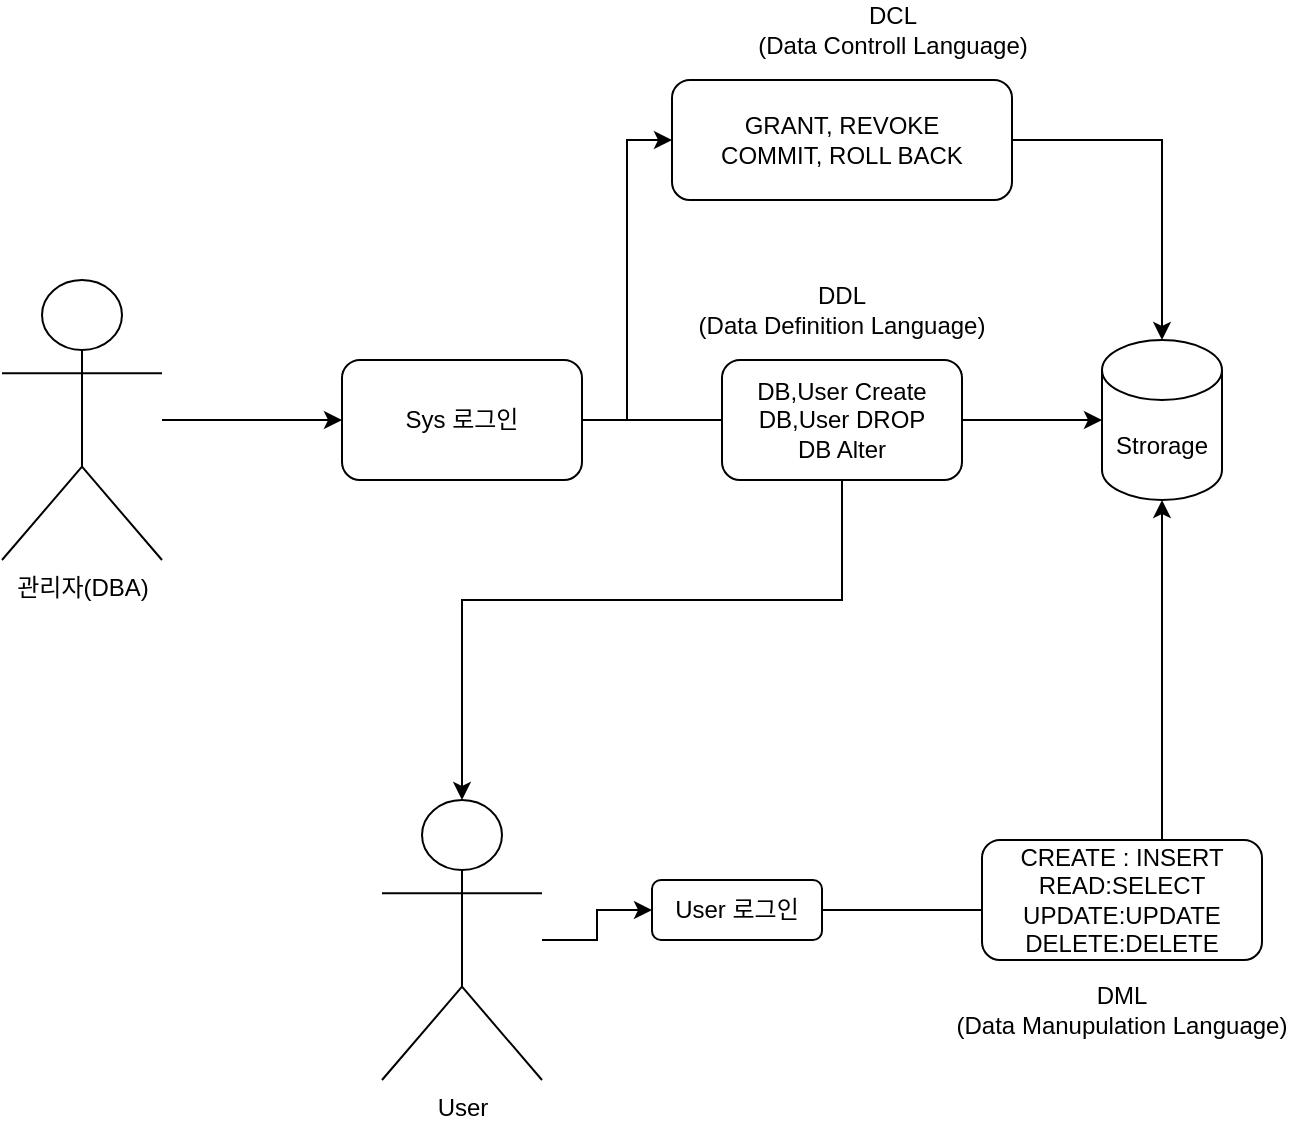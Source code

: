 <mxfile version="21.3.2" type="device">
  <diagram name="페이지-1" id="PujAnWU_G3vuKPYJ0LeJ">
    <mxGraphModel dx="1127" dy="648" grid="1" gridSize="10" guides="1" tooltips="1" connect="1" arrows="1" fold="1" page="1" pageScale="1" pageWidth="4681" pageHeight="3300" math="0" shadow="0">
      <root>
        <mxCell id="0" />
        <mxCell id="1" parent="0" />
        <mxCell id="DL8_u9NJfY6DB9ziZt1C-7" style="edgeStyle=orthogonalEdgeStyle;rounded=0;orthogonalLoop=1;jettySize=auto;html=1;entryX=0;entryY=0.5;entryDx=0;entryDy=0;" edge="1" parent="1" source="DL8_u9NJfY6DB9ziZt1C-2" target="DL8_u9NJfY6DB9ziZt1C-6">
          <mxGeometry relative="1" as="geometry" />
        </mxCell>
        <mxCell id="DL8_u9NJfY6DB9ziZt1C-2" value="관리자(DBA)" style="shape=umlActor;verticalLabelPosition=bottom;verticalAlign=top;html=1;outlineConnect=0;" vertex="1" parent="1">
          <mxGeometry x="540" y="510" width="80" height="140" as="geometry" />
        </mxCell>
        <mxCell id="DL8_u9NJfY6DB9ziZt1C-5" value="Strorage" style="shape=cylinder3;whiteSpace=wrap;html=1;boundedLbl=1;backgroundOutline=1;size=15;" vertex="1" parent="1">
          <mxGeometry x="1090" y="540" width="60" height="80" as="geometry" />
        </mxCell>
        <mxCell id="DL8_u9NJfY6DB9ziZt1C-8" style="edgeStyle=orthogonalEdgeStyle;rounded=0;orthogonalLoop=1;jettySize=auto;html=1;entryX=0;entryY=0.5;entryDx=0;entryDy=0;entryPerimeter=0;" edge="1" parent="1" source="DL8_u9NJfY6DB9ziZt1C-6" target="DL8_u9NJfY6DB9ziZt1C-5">
          <mxGeometry relative="1" as="geometry" />
        </mxCell>
        <mxCell id="DL8_u9NJfY6DB9ziZt1C-35" style="edgeStyle=orthogonalEdgeStyle;rounded=0;orthogonalLoop=1;jettySize=auto;html=1;entryX=0;entryY=0.5;entryDx=0;entryDy=0;" edge="1" parent="1" source="DL8_u9NJfY6DB9ziZt1C-6" target="DL8_u9NJfY6DB9ziZt1C-34">
          <mxGeometry relative="1" as="geometry" />
        </mxCell>
        <mxCell id="DL8_u9NJfY6DB9ziZt1C-6" value="Sys 로그인" style="rounded=1;whiteSpace=wrap;html=1;" vertex="1" parent="1">
          <mxGeometry x="710" y="550" width="120" height="60" as="geometry" />
        </mxCell>
        <mxCell id="DL8_u9NJfY6DB9ziZt1C-22" style="edgeStyle=orthogonalEdgeStyle;rounded=0;orthogonalLoop=1;jettySize=auto;html=1;" edge="1" parent="1" source="DL8_u9NJfY6DB9ziZt1C-9" target="DL8_u9NJfY6DB9ziZt1C-21">
          <mxGeometry relative="1" as="geometry">
            <Array as="points">
              <mxPoint x="960" y="670" />
              <mxPoint x="770" y="670" />
            </Array>
          </mxGeometry>
        </mxCell>
        <mxCell id="DL8_u9NJfY6DB9ziZt1C-9" value="DB,User Create&lt;br&gt;DB,User DROP&lt;br&gt;DB Alter" style="rounded=1;whiteSpace=wrap;html=1;" vertex="1" parent="1">
          <mxGeometry x="900" y="550" width="120" height="60" as="geometry" />
        </mxCell>
        <mxCell id="DL8_u9NJfY6DB9ziZt1C-10" value="DDL&lt;br&gt;(Data Definition Language)" style="text;html=1;strokeColor=none;fillColor=none;align=center;verticalAlign=middle;whiteSpace=wrap;rounded=0;" vertex="1" parent="1">
          <mxGeometry x="865" y="510" width="190" height="30" as="geometry" />
        </mxCell>
        <mxCell id="DL8_u9NJfY6DB9ziZt1C-24" style="edgeStyle=orthogonalEdgeStyle;rounded=0;orthogonalLoop=1;jettySize=auto;html=1;entryX=0;entryY=0.5;entryDx=0;entryDy=0;" edge="1" parent="1" source="DL8_u9NJfY6DB9ziZt1C-21" target="DL8_u9NJfY6DB9ziZt1C-23">
          <mxGeometry relative="1" as="geometry" />
        </mxCell>
        <mxCell id="DL8_u9NJfY6DB9ziZt1C-21" value="User" style="shape=umlActor;verticalLabelPosition=bottom;verticalAlign=top;html=1;outlineConnect=0;" vertex="1" parent="1">
          <mxGeometry x="730" y="770" width="80" height="140" as="geometry" />
        </mxCell>
        <mxCell id="DL8_u9NJfY6DB9ziZt1C-25" style="edgeStyle=orthogonalEdgeStyle;rounded=0;orthogonalLoop=1;jettySize=auto;html=1;entryX=0.5;entryY=1;entryDx=0;entryDy=0;entryPerimeter=0;" edge="1" parent="1" source="DL8_u9NJfY6DB9ziZt1C-23" target="DL8_u9NJfY6DB9ziZt1C-5">
          <mxGeometry relative="1" as="geometry" />
        </mxCell>
        <mxCell id="DL8_u9NJfY6DB9ziZt1C-23" value="User 로그인" style="rounded=1;whiteSpace=wrap;html=1;" vertex="1" parent="1">
          <mxGeometry x="865" y="810" width="85" height="30" as="geometry" />
        </mxCell>
        <mxCell id="DL8_u9NJfY6DB9ziZt1C-26" value="CREATE : INSERT&lt;br&gt;READ:SELECT&lt;br&gt;UPDATE:UPDATE&lt;br&gt;DELETE:DELETE&lt;br&gt;" style="rounded=1;whiteSpace=wrap;html=1;" vertex="1" parent="1">
          <mxGeometry x="1030" y="790" width="140" height="60" as="geometry" />
        </mxCell>
        <mxCell id="DL8_u9NJfY6DB9ziZt1C-28" value="DML&lt;br&gt;(Data Manupulation Language)" style="text;html=1;strokeColor=none;fillColor=none;align=center;verticalAlign=middle;whiteSpace=wrap;rounded=0;" vertex="1" parent="1">
          <mxGeometry x="1010" y="860" width="180" height="30" as="geometry" />
        </mxCell>
        <mxCell id="DL8_u9NJfY6DB9ziZt1C-36" style="edgeStyle=orthogonalEdgeStyle;rounded=0;orthogonalLoop=1;jettySize=auto;html=1;" edge="1" parent="1" source="DL8_u9NJfY6DB9ziZt1C-34" target="DL8_u9NJfY6DB9ziZt1C-5">
          <mxGeometry relative="1" as="geometry" />
        </mxCell>
        <mxCell id="DL8_u9NJfY6DB9ziZt1C-34" value="GRANT, REVOKE&lt;br&gt;COMMIT,&amp;nbsp;ROLL BACK" style="rounded=1;whiteSpace=wrap;html=1;" vertex="1" parent="1">
          <mxGeometry x="875" y="410" width="170" height="60" as="geometry" />
        </mxCell>
        <mxCell id="DL8_u9NJfY6DB9ziZt1C-37" value="DCL&lt;br&gt;(Data Controll Language)" style="text;html=1;strokeColor=none;fillColor=none;align=center;verticalAlign=middle;whiteSpace=wrap;rounded=0;" vertex="1" parent="1">
          <mxGeometry x="902.5" y="370" width="165" height="30" as="geometry" />
        </mxCell>
      </root>
    </mxGraphModel>
  </diagram>
</mxfile>
